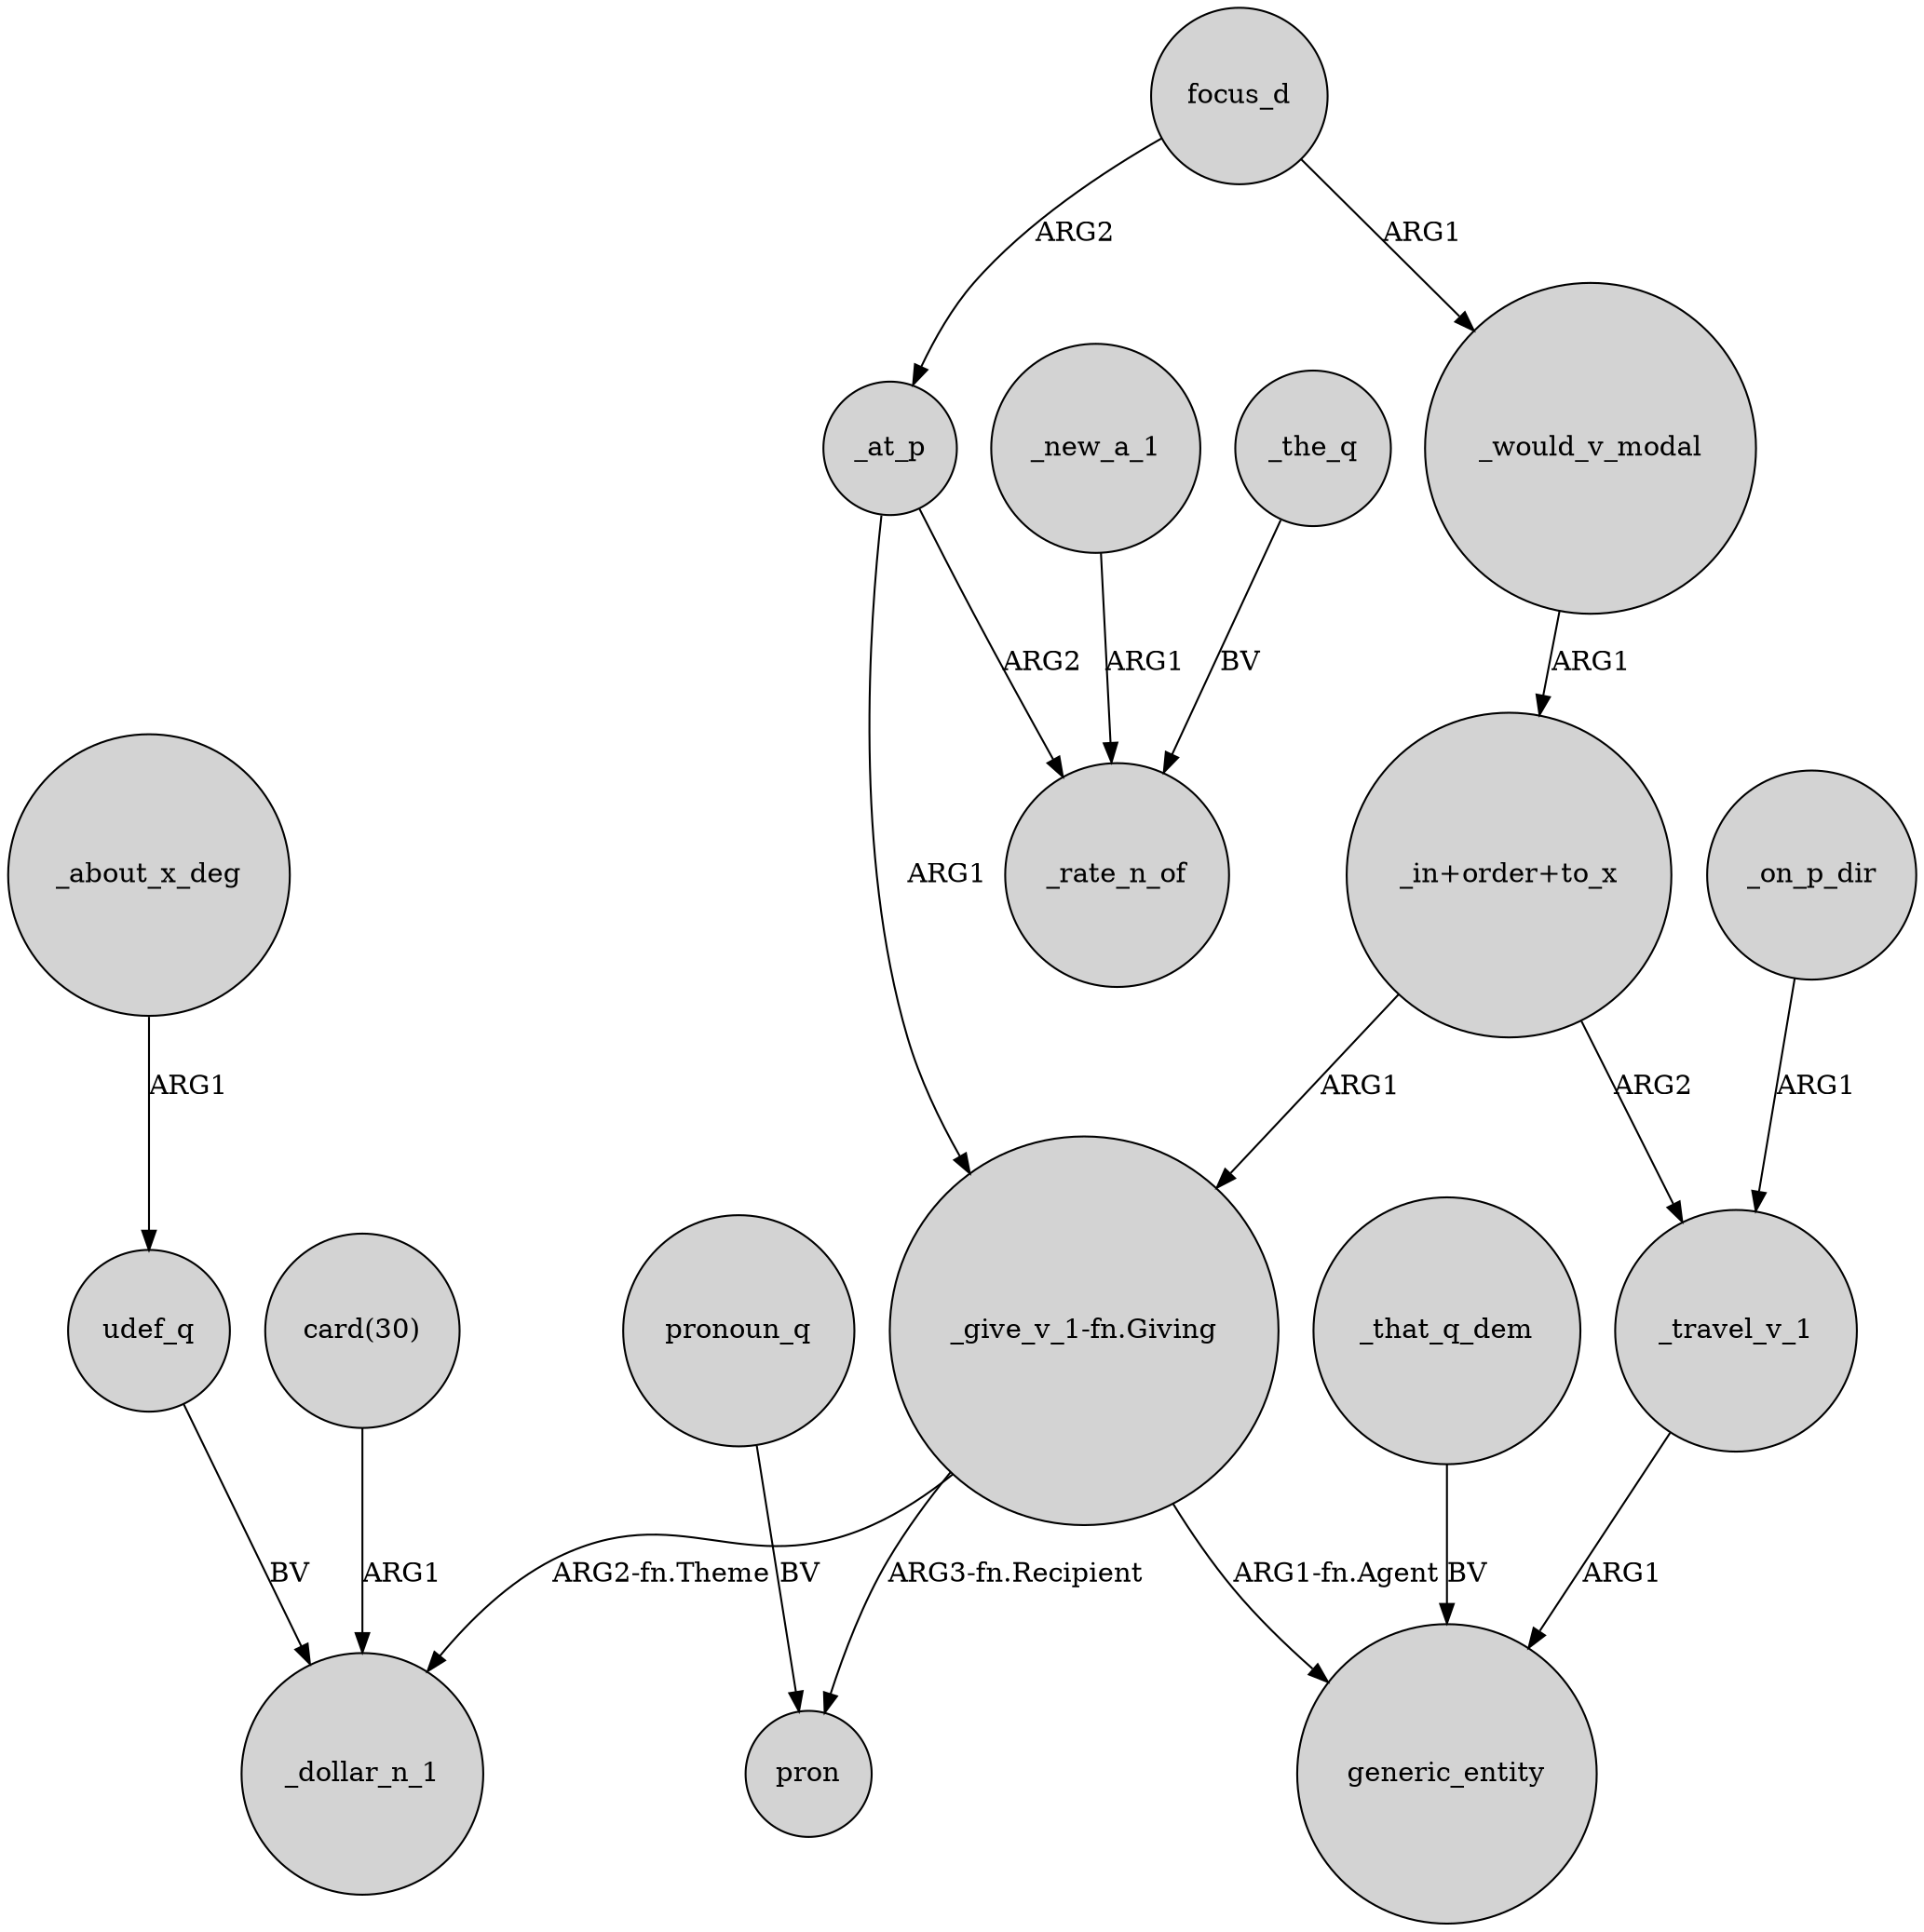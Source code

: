 digraph {
	node [shape=circle style=filled]
	_on_p_dir -> _travel_v_1 [label=ARG1]
	_at_p -> _rate_n_of [label=ARG2]
	"_give_v_1-fn.Giving" -> generic_entity [label="ARG1-fn.Agent"]
	_new_a_1 -> _rate_n_of [label=ARG1]
	"card(30)" -> _dollar_n_1 [label=ARG1]
	_that_q_dem -> generic_entity [label=BV]
	_would_v_modal -> "_in+order+to_x" [label=ARG1]
	"_give_v_1-fn.Giving" -> pron [label="ARG3-fn.Recipient"]
	focus_d -> _at_p [label=ARG2]
	_about_x_deg -> udef_q [label=ARG1]
	_the_q -> _rate_n_of [label=BV]
	"_give_v_1-fn.Giving" -> _dollar_n_1 [label="ARG2-fn.Theme"]
	pronoun_q -> pron [label=BV]
	_at_p -> "_give_v_1-fn.Giving" [label=ARG1]
	_travel_v_1 -> generic_entity [label=ARG1]
	"_in+order+to_x" -> "_give_v_1-fn.Giving" [label=ARG1]
	udef_q -> _dollar_n_1 [label=BV]
	"_in+order+to_x" -> _travel_v_1 [label=ARG2]
	focus_d -> _would_v_modal [label=ARG1]
}
